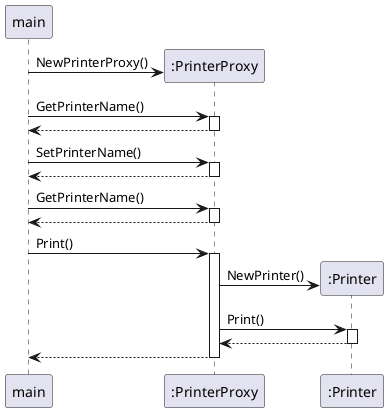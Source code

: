 @startuml
'https://plantuml.com/sequence-diagram

participant "main" as main
participant ":PrinterProxy" as pp
participant ":Printer" as p

autoactivate on
main -> pp **: NewPrinterProxy()
main -> pp: GetPrinterName()
return
main -> pp: SetPrinterName()
return
main -> pp: GetPrinterName()
return
main -> pp: Print()
pp -> p **: NewPrinter()
pp -> p: Print()
return
return 

@enduml